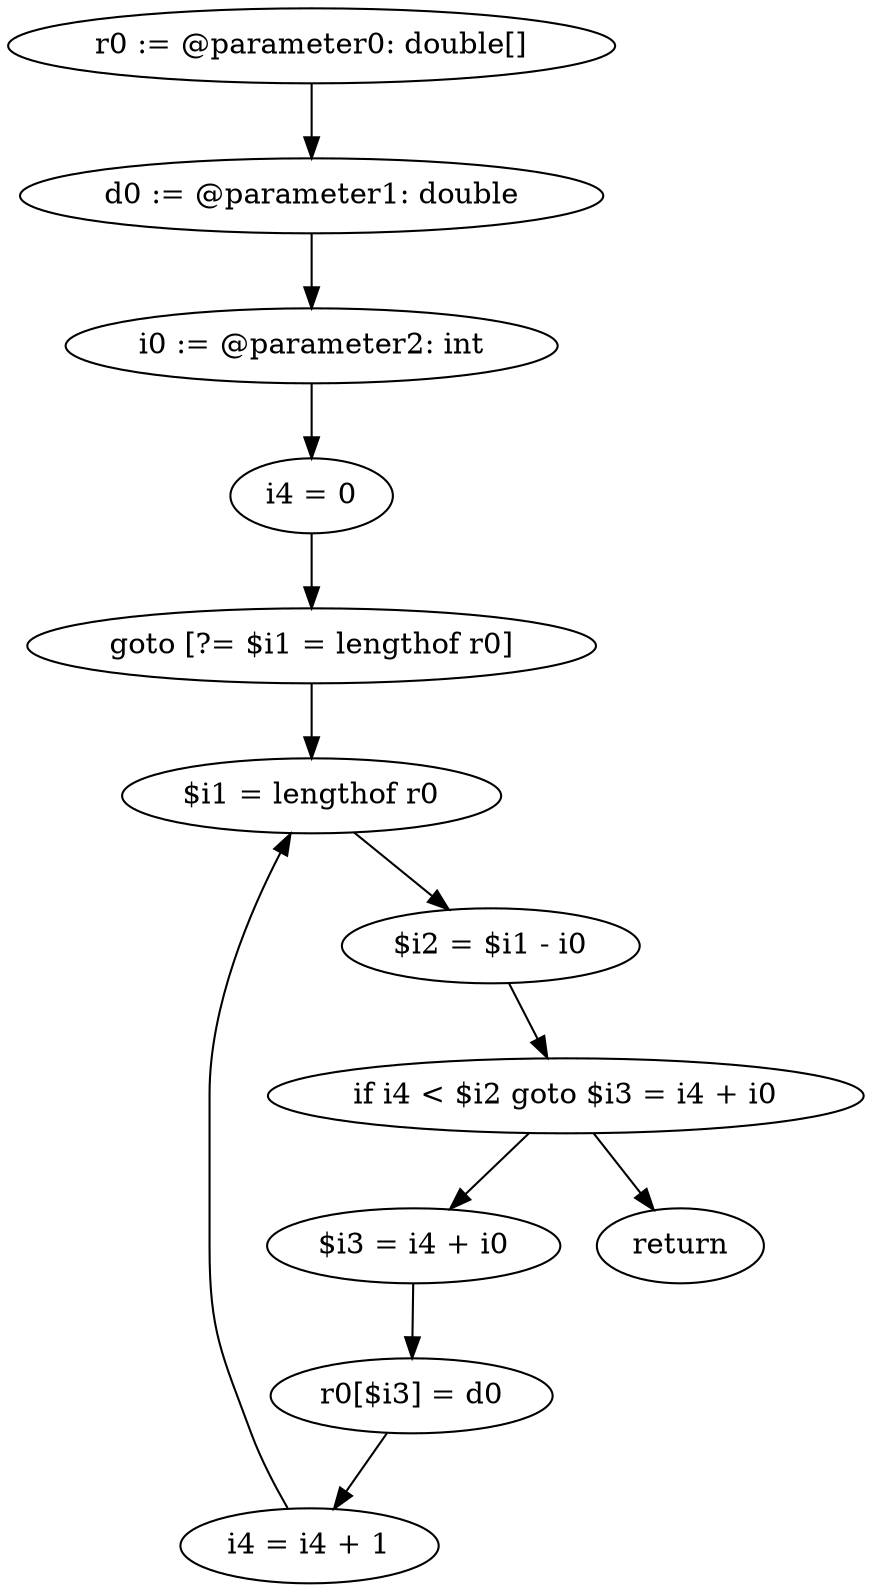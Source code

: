 digraph "unitGraph" {
    "r0 := @parameter0: double[]"
    "d0 := @parameter1: double"
    "i0 := @parameter2: int"
    "i4 = 0"
    "goto [?= $i1 = lengthof r0]"
    "$i3 = i4 + i0"
    "r0[$i3] = d0"
    "i4 = i4 + 1"
    "$i1 = lengthof r0"
    "$i2 = $i1 - i0"
    "if i4 < $i2 goto $i3 = i4 + i0"
    "return"
    "r0 := @parameter0: double[]"->"d0 := @parameter1: double";
    "d0 := @parameter1: double"->"i0 := @parameter2: int";
    "i0 := @parameter2: int"->"i4 = 0";
    "i4 = 0"->"goto [?= $i1 = lengthof r0]";
    "goto [?= $i1 = lengthof r0]"->"$i1 = lengthof r0";
    "$i3 = i4 + i0"->"r0[$i3] = d0";
    "r0[$i3] = d0"->"i4 = i4 + 1";
    "i4 = i4 + 1"->"$i1 = lengthof r0";
    "$i1 = lengthof r0"->"$i2 = $i1 - i0";
    "$i2 = $i1 - i0"->"if i4 < $i2 goto $i3 = i4 + i0";
    "if i4 < $i2 goto $i3 = i4 + i0"->"return";
    "if i4 < $i2 goto $i3 = i4 + i0"->"$i3 = i4 + i0";
}
